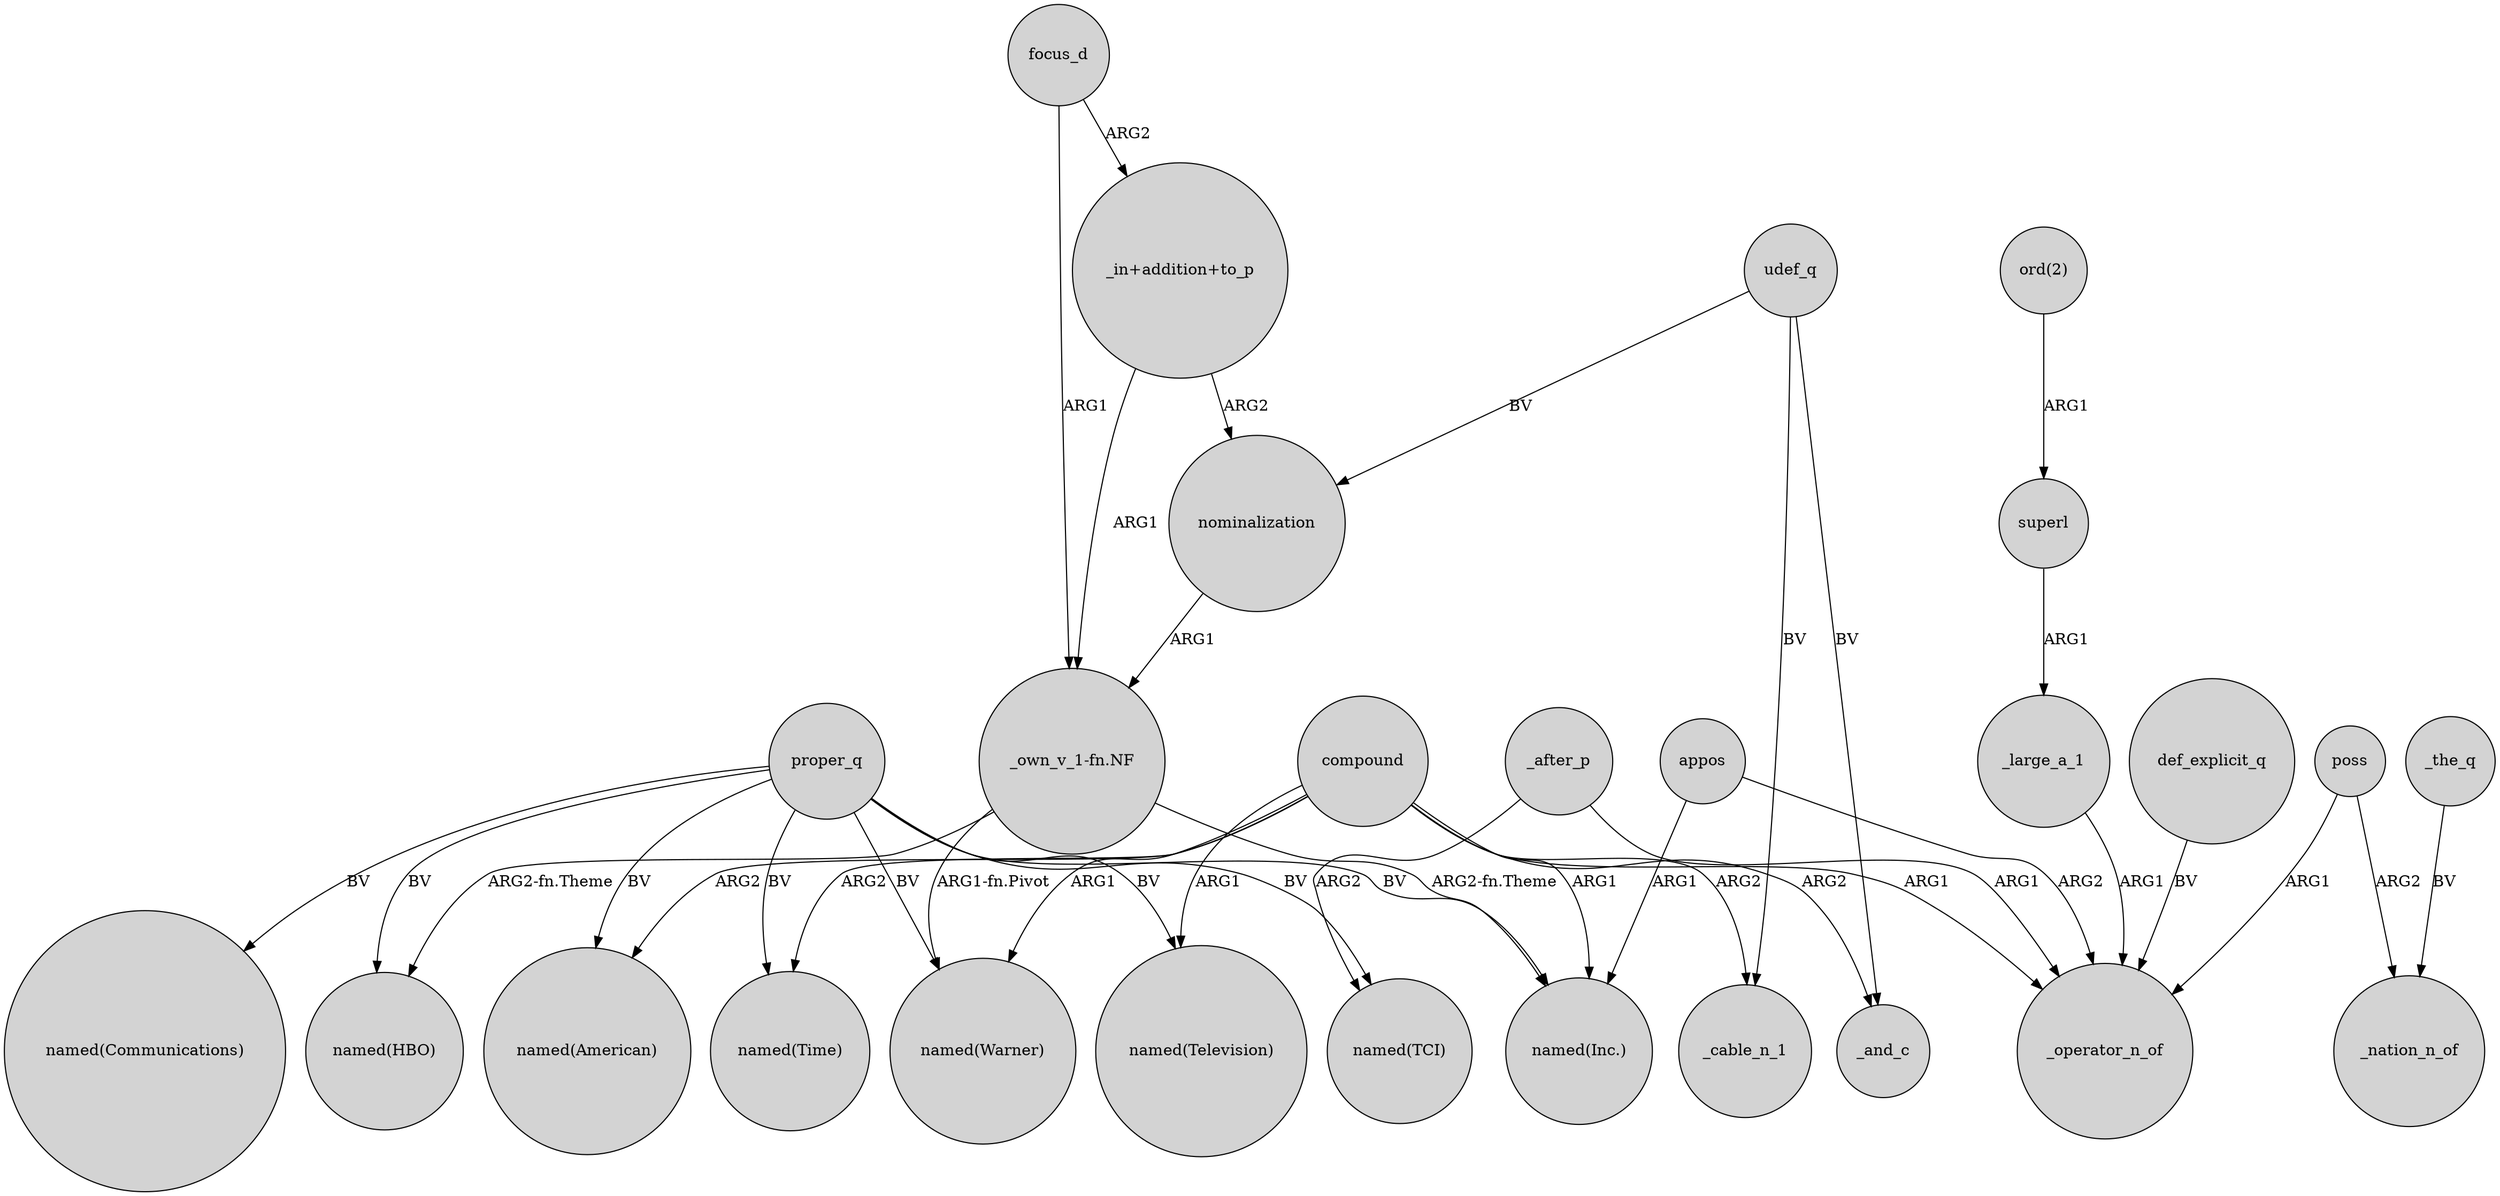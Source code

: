 digraph {
	node [shape=circle style=filled]
	superl -> _large_a_1 [label=ARG1]
	proper_q -> "named(Inc.)" [label=BV]
	proper_q -> "named(TCI)" [label=BV]
	"ord(2)" -> superl [label=ARG1]
	"_own_v_1-fn.NF" -> "named(HBO)" [label="ARG2-fn.Theme"]
	"_in+addition+to_p" -> nominalization [label=ARG2]
	proper_q -> "named(American)" [label=BV]
	"_own_v_1-fn.NF" -> "named(Inc.)" [label="ARG2-fn.Theme"]
	proper_q -> "named(Communications)" [label=BV]
	_after_p -> _operator_n_of [label=ARG1]
	nominalization -> "_own_v_1-fn.NF" [label=ARG1]
	compound -> "named(American)" [label=ARG2]
	compound -> "named(Warner)" [label=ARG1]
	focus_d -> "_own_v_1-fn.NF" [label=ARG1]
	"_in+addition+to_p" -> "_own_v_1-fn.NF" [label=ARG1]
	_large_a_1 -> _operator_n_of [label=ARG1]
	def_explicit_q -> _operator_n_of [label=BV]
	compound -> _and_c [label=ARG2]
	_the_q -> _nation_n_of [label=BV]
	proper_q -> "named(Television)" [label=BV]
	compound -> _cable_n_1 [label=ARG2]
	poss -> _operator_n_of [label=ARG1]
	compound -> _operator_n_of [label=ARG1]
	"_own_v_1-fn.NF" -> "named(Warner)" [label="ARG1-fn.Pivot"]
	udef_q -> nominalization [label=BV]
	poss -> _nation_n_of [label=ARG2]
	udef_q -> _cable_n_1 [label=BV]
	appos -> _operator_n_of [label=ARG2]
	focus_d -> "_in+addition+to_p" [label=ARG2]
	compound -> "named(Television)" [label=ARG1]
	proper_q -> "named(Time)" [label=BV]
	proper_q -> "named(Warner)" [label=BV]
	compound -> "named(Time)" [label=ARG2]
	appos -> "named(Inc.)" [label=ARG1]
	udef_q -> _and_c [label=BV]
	_after_p -> "named(TCI)" [label=ARG2]
	proper_q -> "named(HBO)" [label=BV]
	compound -> "named(Inc.)" [label=ARG1]
}
